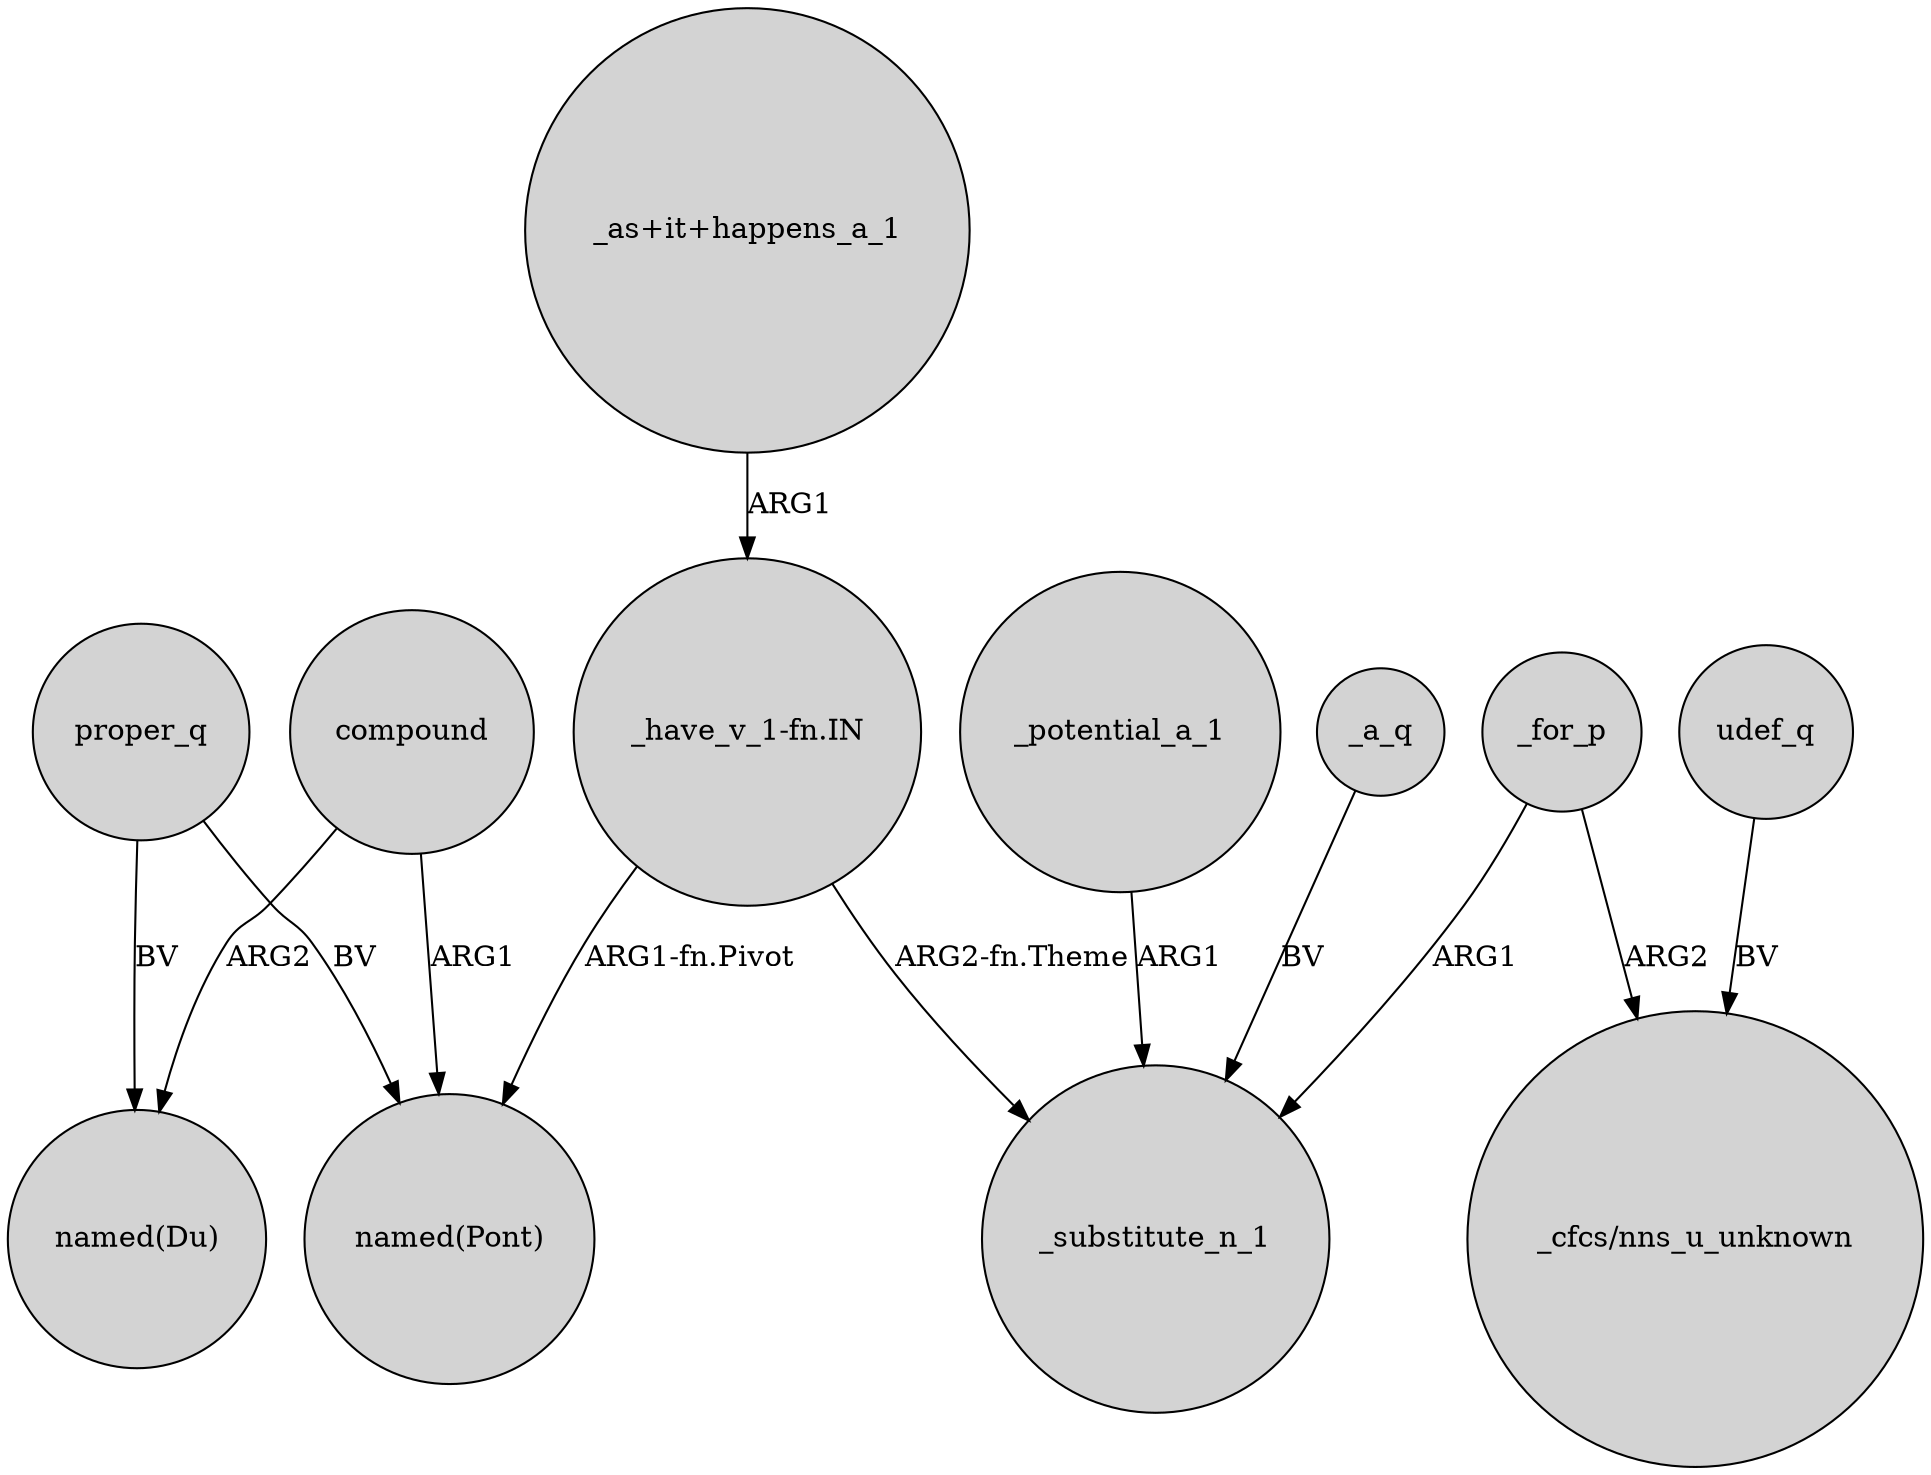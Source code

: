 digraph {
	node [shape=circle style=filled]
	proper_q -> "named(Du)" [label=BV]
	_for_p -> _substitute_n_1 [label=ARG1]
	_potential_a_1 -> _substitute_n_1 [label=ARG1]
	compound -> "named(Du)" [label=ARG2]
	proper_q -> "named(Pont)" [label=BV]
	udef_q -> "_cfcs/nns_u_unknown" [label=BV]
	compound -> "named(Pont)" [label=ARG1]
	_a_q -> _substitute_n_1 [label=BV]
	"_as+it+happens_a_1" -> "_have_v_1-fn.IN" [label=ARG1]
	_for_p -> "_cfcs/nns_u_unknown" [label=ARG2]
	"_have_v_1-fn.IN" -> "named(Pont)" [label="ARG1-fn.Pivot"]
	"_have_v_1-fn.IN" -> _substitute_n_1 [label="ARG2-fn.Theme"]
}
